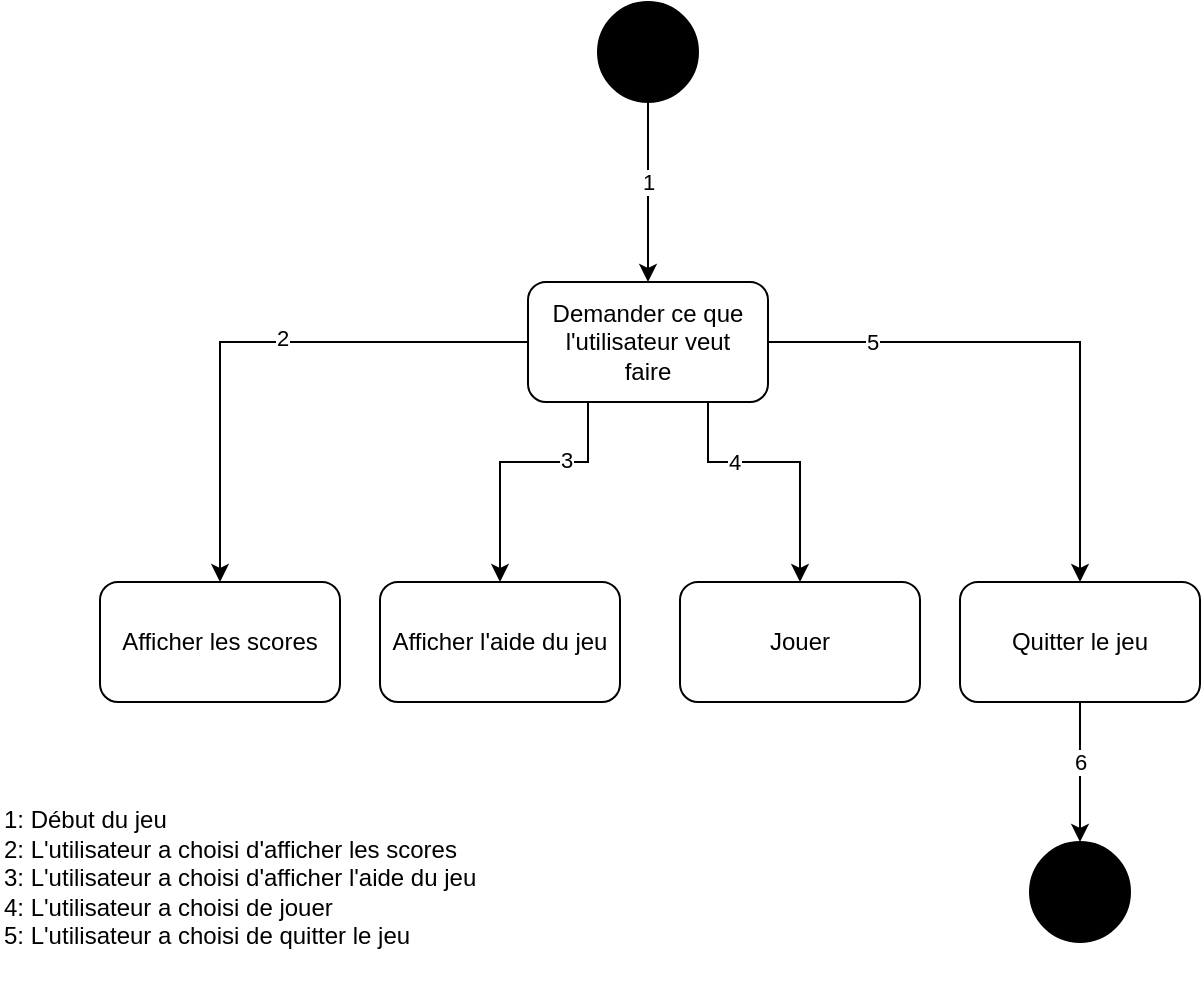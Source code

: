 <mxfile version="17.2.4" type="device"><diagram id="gmB4cRB13YzjQ2fqMSHo" name="Page-1"><mxGraphModel dx="1102" dy="905" grid="1" gridSize="10" guides="1" tooltips="1" connect="1" arrows="1" fold="1" page="1" pageScale="1" pageWidth="827" pageHeight="1169" math="0" shadow="0"><root><mxCell id="0"/><mxCell id="1" parent="0"/><mxCell id="wC48uWA5n8UoQlKVt2oU-1" value="" style="ellipse;whiteSpace=wrap;html=1;aspect=fixed;fillColor=#000000;" parent="1" vertex="1"><mxGeometry x="389" y="30" width="50" height="50" as="geometry"/></mxCell><mxCell id="wC48uWA5n8UoQlKVt2oU-2" value="" style="endArrow=classic;html=1;rounded=0;exitX=0.5;exitY=1;exitDx=0;exitDy=0;entryX=0.5;entryY=0;entryDx=0;entryDy=0;" parent="1" source="wC48uWA5n8UoQlKVt2oU-1" target="wC48uWA5n8UoQlKVt2oU-3" edge="1"><mxGeometry width="50" height="50" relative="1" as="geometry"><mxPoint x="420" y="90" as="sourcePoint"/><mxPoint x="440" y="340" as="targetPoint"/></mxGeometry></mxCell><mxCell id="wC48uWA5n8UoQlKVt2oU-4" value="1" style="edgeLabel;html=1;align=center;verticalAlign=middle;resizable=0;points=[];" parent="wC48uWA5n8UoQlKVt2oU-2" vertex="1" connectable="0"><mxGeometry x="-0.356" y="2" relative="1" as="geometry"><mxPoint x="-2" y="11" as="offset"/></mxGeometry></mxCell><mxCell id="wC48uWA5n8UoQlKVt2oU-3" value="Demander ce que&lt;br&gt;l'utilisateur veut&lt;br&gt;faire" style="rounded=1;whiteSpace=wrap;html=1;fillColor=#FFFFFF;" parent="1" vertex="1"><mxGeometry x="354" y="170" width="120" height="60" as="geometry"/></mxCell><mxCell id="wC48uWA5n8UoQlKVt2oU-8" value="Afficher les scores" style="rounded=1;whiteSpace=wrap;html=1;fillColor=#FFFFFF;" parent="1" vertex="1"><mxGeometry x="140" y="320" width="120" height="60" as="geometry"/></mxCell><mxCell id="wC48uWA5n8UoQlKVt2oU-9" value="Quitter le jeu" style="rounded=1;whiteSpace=wrap;html=1;fillColor=#FFFFFF;" parent="1" vertex="1"><mxGeometry x="570" y="320" width="120" height="60" as="geometry"/></mxCell><mxCell id="wC48uWA5n8UoQlKVt2oU-10" value="Jouer" style="rounded=1;whiteSpace=wrap;html=1;fillColor=#FFFFFF;" parent="1" vertex="1"><mxGeometry x="430" y="320" width="120" height="60" as="geometry"/></mxCell><mxCell id="wC48uWA5n8UoQlKVt2oU-11" value="" style="endArrow=classic;html=1;rounded=0;exitX=0;exitY=0.5;exitDx=0;exitDy=0;entryX=0.5;entryY=0;entryDx=0;entryDy=0;" parent="1" source="wC48uWA5n8UoQlKVt2oU-3" target="wC48uWA5n8UoQlKVt2oU-8" edge="1"><mxGeometry width="50" height="50" relative="1" as="geometry"><mxPoint x="390" y="370" as="sourcePoint"/><mxPoint x="440" y="320" as="targetPoint"/><Array as="points"><mxPoint x="200" y="200"/></Array></mxGeometry></mxCell><mxCell id="wC48uWA5n8UoQlKVt2oU-14" value="2" style="edgeLabel;html=1;align=center;verticalAlign=middle;resizable=0;points=[];" parent="wC48uWA5n8UoQlKVt2oU-11" vertex="1" connectable="0"><mxGeometry x="-0.102" y="-2" relative="1" as="geometry"><mxPoint as="offset"/></mxGeometry></mxCell><mxCell id="wC48uWA5n8UoQlKVt2oU-12" value="Afficher l'aide du jeu" style="rounded=1;whiteSpace=wrap;html=1;fillColor=#FFFFFF;" parent="1" vertex="1"><mxGeometry x="280" y="320" width="120" height="60" as="geometry"/></mxCell><mxCell id="wC48uWA5n8UoQlKVt2oU-13" value="" style="endArrow=classic;html=1;rounded=0;exitX=1;exitY=0.5;exitDx=0;exitDy=0;entryX=0.5;entryY=0;entryDx=0;entryDy=0;" parent="1" source="wC48uWA5n8UoQlKVt2oU-3" target="wC48uWA5n8UoQlKVt2oU-9" edge="1"><mxGeometry width="50" height="50" relative="1" as="geometry"><mxPoint x="390" y="400" as="sourcePoint"/><mxPoint x="440" y="350" as="targetPoint"/><Array as="points"><mxPoint x="630" y="200"/></Array></mxGeometry></mxCell><mxCell id="wC48uWA5n8UoQlKVt2oU-20" value="5" style="edgeLabel;html=1;align=center;verticalAlign=middle;resizable=0;points=[];" parent="wC48uWA5n8UoQlKVt2oU-13" vertex="1" connectable="0"><mxGeometry x="-0.628" y="-4" relative="1" as="geometry"><mxPoint y="-4" as="offset"/></mxGeometry></mxCell><mxCell id="wC48uWA5n8UoQlKVt2oU-15" value="" style="endArrow=classic;html=1;rounded=0;exitX=0.25;exitY=1;exitDx=0;exitDy=0;entryX=0.5;entryY=0;entryDx=0;entryDy=0;" parent="1" source="wC48uWA5n8UoQlKVt2oU-3" target="wC48uWA5n8UoQlKVt2oU-12" edge="1"><mxGeometry width="50" height="50" relative="1" as="geometry"><mxPoint x="390" y="400" as="sourcePoint"/><mxPoint x="440" y="350" as="targetPoint"/><Array as="points"><mxPoint x="384" y="260"/><mxPoint x="340" y="260"/></Array></mxGeometry></mxCell><mxCell id="wC48uWA5n8UoQlKVt2oU-17" value="3" style="edgeLabel;html=1;align=center;verticalAlign=middle;resizable=0;points=[];" parent="wC48uWA5n8UoQlKVt2oU-15" vertex="1" connectable="0"><mxGeometry x="-0.388" y="-1" relative="1" as="geometry"><mxPoint as="offset"/></mxGeometry></mxCell><mxCell id="wC48uWA5n8UoQlKVt2oU-18" value="" style="endArrow=classic;html=1;rounded=0;exitX=0.75;exitY=1;exitDx=0;exitDy=0;entryX=0.5;entryY=0;entryDx=0;entryDy=0;" parent="1" source="wC48uWA5n8UoQlKVt2oU-3" target="wC48uWA5n8UoQlKVt2oU-10" edge="1"><mxGeometry width="50" height="50" relative="1" as="geometry"><mxPoint x="390" y="400" as="sourcePoint"/><mxPoint x="440" y="350" as="targetPoint"/><Array as="points"><mxPoint x="444" y="260"/><mxPoint x="490" y="260"/></Array></mxGeometry></mxCell><mxCell id="wC48uWA5n8UoQlKVt2oU-19" value="4" style="edgeLabel;html=1;align=center;verticalAlign=middle;resizable=0;points=[];" parent="wC48uWA5n8UoQlKVt2oU-18" vertex="1" connectable="0"><mxGeometry x="-0.368" relative="1" as="geometry"><mxPoint as="offset"/></mxGeometry></mxCell><mxCell id="wC48uWA5n8UoQlKVt2oU-21" value="" style="endArrow=classic;html=1;rounded=0;exitX=0.5;exitY=1;exitDx=0;exitDy=0;entryX=0.5;entryY=0;entryDx=0;entryDy=0;" parent="1" source="wC48uWA5n8UoQlKVt2oU-9" target="wC48uWA5n8UoQlKVt2oU-22" edge="1"><mxGeometry width="50" height="50" relative="1" as="geometry"><mxPoint x="390" y="400" as="sourcePoint"/><mxPoint x="630" y="450" as="targetPoint"/></mxGeometry></mxCell><mxCell id="1azKvcwy3xkRu60rWvwz-1" value="6" style="edgeLabel;html=1;align=center;verticalAlign=middle;resizable=0;points=[];" vertex="1" connectable="0" parent="wC48uWA5n8UoQlKVt2oU-21"><mxGeometry x="-0.486" y="1" relative="1" as="geometry"><mxPoint x="-1" y="12" as="offset"/></mxGeometry></mxCell><mxCell id="wC48uWA5n8UoQlKVt2oU-22" value="" style="ellipse;whiteSpace=wrap;html=1;aspect=fixed;fillColor=#000000;" parent="1" vertex="1"><mxGeometry x="605" y="450" width="50" height="50" as="geometry"/></mxCell><mxCell id="1azKvcwy3xkRu60rWvwz-3" value="1: Début du jeu&lt;br&gt;2: L'utilisateur a choisi d'afficher les scores&lt;br&gt;3: L'utilisateur a choisi d'afficher l'aide du jeu&lt;br&gt;4: L'utilisateur a choisi de jouer&lt;br&gt;5: L'utilisateur a choisi de quitter le jeu&lt;br&gt;&amp;nbsp;" style="text;html=1;strokeColor=none;fillColor=none;align=left;verticalAlign=middle;whiteSpace=wrap;rounded=0;" vertex="1" parent="1"><mxGeometry x="90" y="425" width="290" height="100" as="geometry"/></mxCell></root></mxGraphModel></diagram></mxfile>